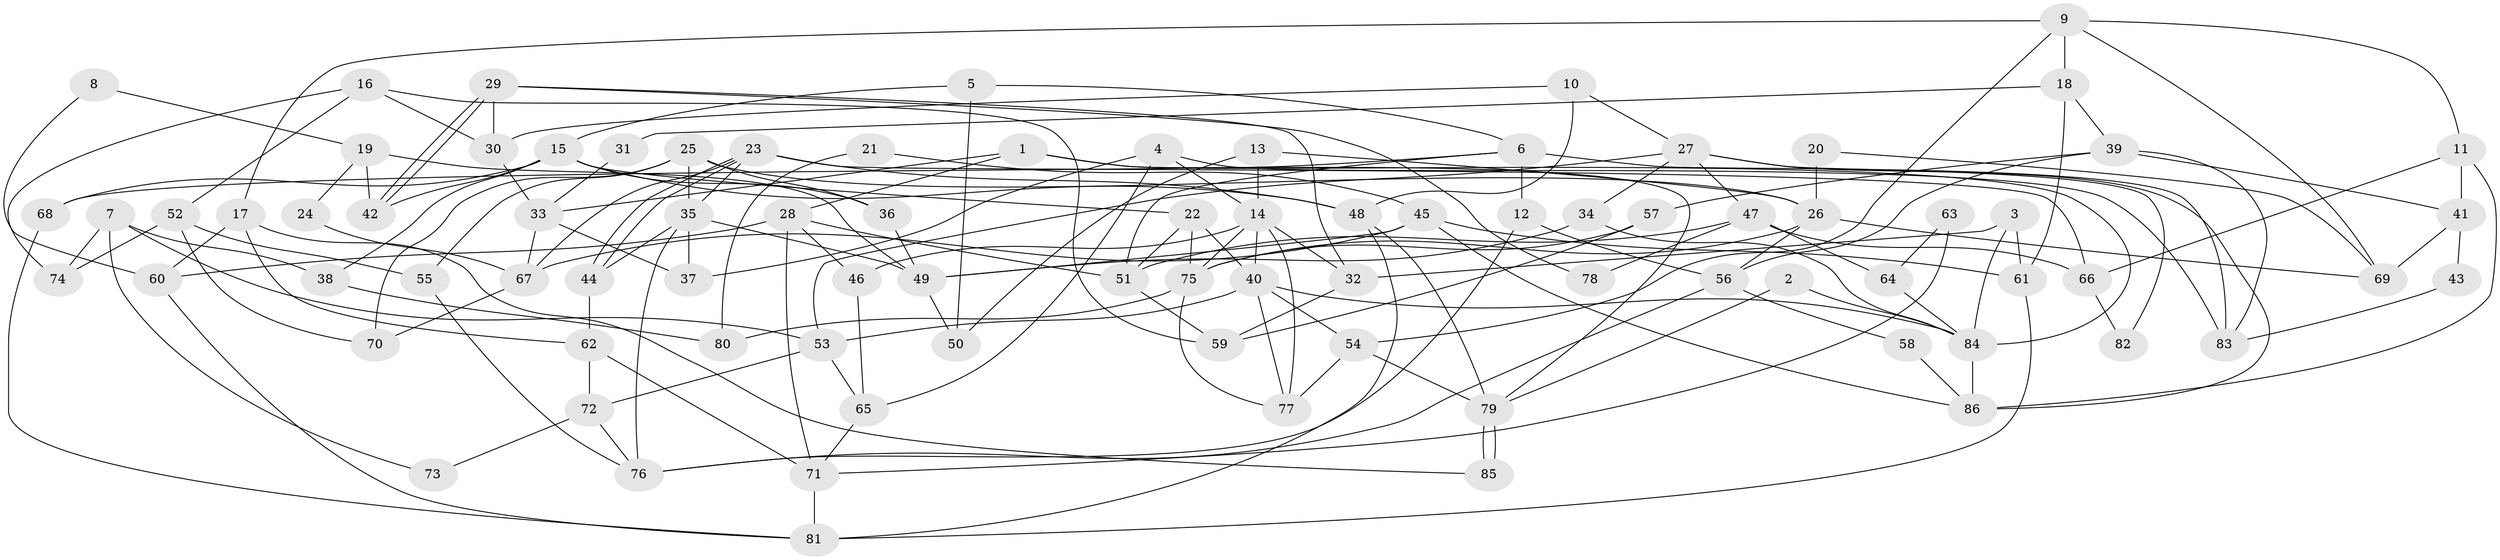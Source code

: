 // Generated by graph-tools (version 1.1) at 2025/50/03/09/25 03:50:02]
// undirected, 86 vertices, 172 edges
graph export_dot {
graph [start="1"]
  node [color=gray90,style=filled];
  1;
  2;
  3;
  4;
  5;
  6;
  7;
  8;
  9;
  10;
  11;
  12;
  13;
  14;
  15;
  16;
  17;
  18;
  19;
  20;
  21;
  22;
  23;
  24;
  25;
  26;
  27;
  28;
  29;
  30;
  31;
  32;
  33;
  34;
  35;
  36;
  37;
  38;
  39;
  40;
  41;
  42;
  43;
  44;
  45;
  46;
  47;
  48;
  49;
  50;
  51;
  52;
  53;
  54;
  55;
  56;
  57;
  58;
  59;
  60;
  61;
  62;
  63;
  64;
  65;
  66;
  67;
  68;
  69;
  70;
  71;
  72;
  73;
  74;
  75;
  76;
  77;
  78;
  79;
  80;
  81;
  82;
  83;
  84;
  85;
  86;
  1 -- 84;
  1 -- 33;
  1 -- 28;
  1 -- 79;
  2 -- 79;
  2 -- 84;
  3 -- 32;
  3 -- 84;
  3 -- 61;
  4 -- 14;
  4 -- 83;
  4 -- 37;
  4 -- 65;
  5 -- 50;
  5 -- 15;
  5 -- 6;
  6 -- 51;
  6 -- 12;
  6 -- 68;
  6 -- 83;
  7 -- 53;
  7 -- 74;
  7 -- 38;
  7 -- 73;
  8 -- 19;
  8 -- 60;
  9 -- 54;
  9 -- 18;
  9 -- 11;
  9 -- 17;
  9 -- 69;
  10 -- 27;
  10 -- 48;
  10 -- 30;
  11 -- 66;
  11 -- 41;
  11 -- 86;
  12 -- 56;
  12 -- 76;
  13 -- 26;
  13 -- 14;
  13 -- 50;
  14 -- 46;
  14 -- 75;
  14 -- 32;
  14 -- 40;
  14 -- 77;
  15 -- 48;
  15 -- 68;
  15 -- 22;
  15 -- 36;
  15 -- 38;
  15 -- 42;
  16 -- 59;
  16 -- 52;
  16 -- 30;
  16 -- 74;
  17 -- 62;
  17 -- 60;
  17 -- 85;
  18 -- 39;
  18 -- 61;
  18 -- 31;
  19 -- 42;
  19 -- 49;
  19 -- 24;
  20 -- 69;
  20 -- 26;
  21 -- 80;
  21 -- 45;
  22 -- 40;
  22 -- 51;
  22 -- 75;
  23 -- 35;
  23 -- 44;
  23 -- 44;
  23 -- 48;
  23 -- 66;
  23 -- 67;
  24 -- 67;
  25 -- 26;
  25 -- 35;
  25 -- 36;
  25 -- 55;
  25 -- 70;
  26 -- 69;
  26 -- 75;
  26 -- 56;
  27 -- 34;
  27 -- 53;
  27 -- 47;
  27 -- 82;
  27 -- 86;
  28 -- 60;
  28 -- 46;
  28 -- 51;
  28 -- 71;
  29 -- 42;
  29 -- 42;
  29 -- 30;
  29 -- 32;
  29 -- 78;
  30 -- 33;
  31 -- 33;
  32 -- 59;
  33 -- 67;
  33 -- 37;
  34 -- 84;
  34 -- 49;
  35 -- 44;
  35 -- 37;
  35 -- 49;
  35 -- 76;
  36 -- 49;
  38 -- 80;
  39 -- 56;
  39 -- 57;
  39 -- 41;
  39 -- 83;
  40 -- 54;
  40 -- 53;
  40 -- 77;
  40 -- 84;
  41 -- 43;
  41 -- 69;
  43 -- 83;
  44 -- 62;
  45 -- 49;
  45 -- 86;
  45 -- 61;
  45 -- 67;
  46 -- 65;
  47 -- 51;
  47 -- 64;
  47 -- 66;
  47 -- 78;
  48 -- 79;
  48 -- 81;
  49 -- 50;
  51 -- 59;
  52 -- 55;
  52 -- 70;
  52 -- 74;
  53 -- 65;
  53 -- 72;
  54 -- 77;
  54 -- 79;
  55 -- 76;
  56 -- 76;
  56 -- 58;
  57 -- 59;
  57 -- 75;
  58 -- 86;
  60 -- 81;
  61 -- 81;
  62 -- 72;
  62 -- 71;
  63 -- 71;
  63 -- 64;
  64 -- 84;
  65 -- 71;
  66 -- 82;
  67 -- 70;
  68 -- 81;
  71 -- 81;
  72 -- 76;
  72 -- 73;
  75 -- 77;
  75 -- 80;
  79 -- 85;
  79 -- 85;
  84 -- 86;
}
